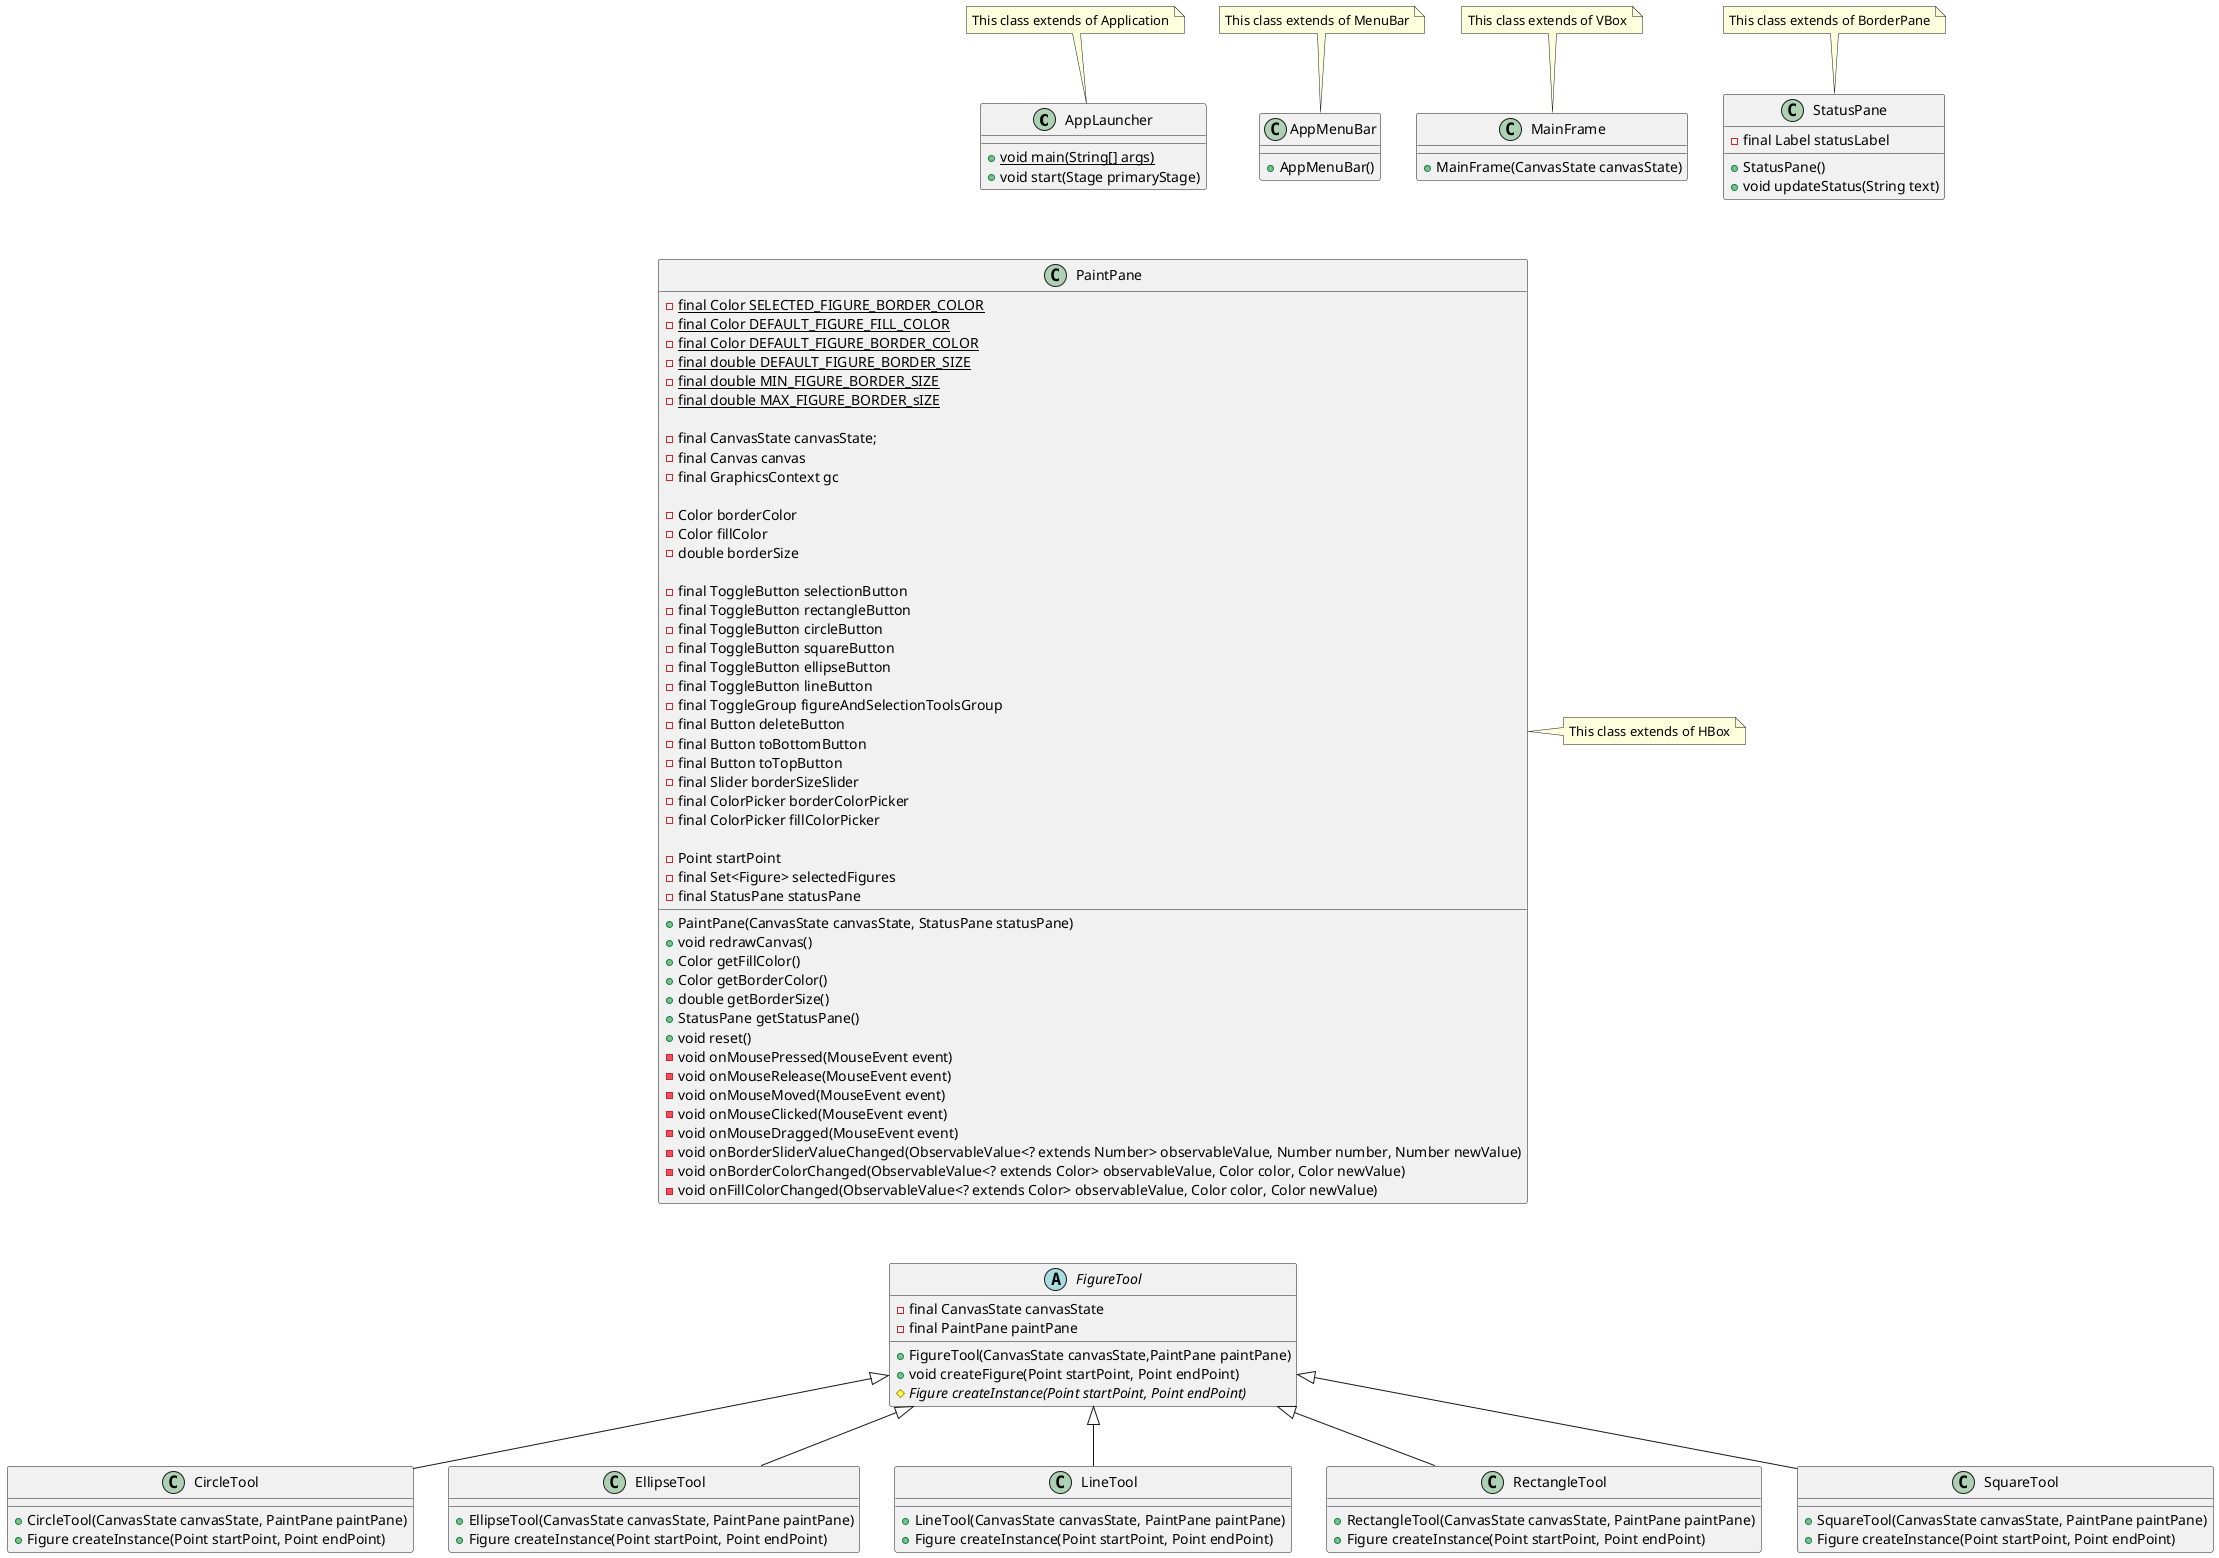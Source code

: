 @startuml

class AppLauncher{
+{static} void main(String[] args)
+void start(Stage primaryStage)
}

class AppMenuBar{
+AppMenuBar()
}

class MainFrame{
+MainFrame(CanvasState canvasState)
}

class StatusPane{
-final Label statusLabel
+StatusPane()
+void updateStatus(String text)
}

class PaintPane{
-{static} final Color SELECTED_FIGURE_BORDER_COLOR
-{static} final Color DEFAULT_FIGURE_FILL_COLOR
-{static} final Color DEFAULT_FIGURE_BORDER_COLOR
-{static} final double DEFAULT_FIGURE_BORDER_SIZE
-{static} final double MIN_FIGURE_BORDER_SIZE
-{static} final double MAX_FIGURE_BORDER_sIZE

-final CanvasState canvasState;
-final Canvas canvas
-final GraphicsContext gc

-Color borderColor
-Color fillColor
-double borderSize

-final ToggleButton selectionButton
-final ToggleButton rectangleButton
-final ToggleButton circleButton
-final ToggleButton squareButton
-final ToggleButton ellipseButton
-final ToggleButton lineButton
-final ToggleGroup figureAndSelectionToolsGroup
-final Button deleteButton
-final Button toBottomButton
-final Button toTopButton
-final Slider borderSizeSlider
-final ColorPicker borderColorPicker
-final ColorPicker fillColorPicker

-Point startPoint
-final Set<Figure> selectedFigures
-final StatusPane statusPane

+PaintPane(CanvasState canvasState, StatusPane statusPane)
+void redrawCanvas()
+Color getFillColor()
+Color getBorderColor()
+double getBorderSize()
+StatusPane getStatusPane()
+void reset()
-void onMousePressed(MouseEvent event)
-void onMouseRelease(MouseEvent event)
-void onMouseMoved(MouseEvent event)
-void onMouseClicked(MouseEvent event)
-void onMouseDragged(MouseEvent event)
-void onBorderSliderValueChanged(ObservableValue<? extends Number> observableValue, Number number, Number newValue)
-void onBorderColorChanged(ObservableValue<? extends Color> observableValue, Color color, Color newValue)
-void onFillColorChanged(ObservableValue<? extends Color> observableValue, Color color, Color newValue)
}

AppLauncher -[hidden] AppMenuBar
AppMenuBar -[hidden] MainFrame
MainFrame -[hidden] StatusPane

AppLauncher -down[hidden]- PaintPane

abstract class FigureTool{
-final CanvasState canvasState
-final PaintPane paintPane
+FigureTool(CanvasState canvasState,PaintPane paintPane)
+void createFigure(Point startPoint, Point endPoint)
#{abstract} Figure createInstance(Point startPoint, Point endPoint)
}

class CircleTool extends FigureTool{
+CircleTool(CanvasState canvasState, PaintPane paintPane)
+Figure createInstance(Point startPoint, Point endPoint)
}

class EllipseTool extends FigureTool{
+EllipseTool(CanvasState canvasState, PaintPane paintPane)
+Figure createInstance(Point startPoint, Point endPoint)
}

class LineTool extends FigureTool{
+LineTool(CanvasState canvasState, PaintPane paintPane)
+Figure createInstance(Point startPoint, Point endPoint)
}

class RectangleTool extends FigureTool{
+RectangleTool(CanvasState canvasState, PaintPane paintPane)
+Figure createInstance(Point startPoint, Point endPoint)
}

class SquareTool extends FigureTool{
+SquareTool(CanvasState canvasState, PaintPane paintPane)
+Figure createInstance(Point startPoint, Point endPoint)
}

CircleTool -[hidden] EllipseTool
EllipseTool -[hidden] LineTool
LineTool -[hidden] RectangleTool
RectangleTool -[hidden] SquareTool
FigureTool -up[hidden]- PaintPane


note top of AppLauncher
This class extends of Application
end note

note top of AppMenuBar
This class extends of MenuBar
end note

note top of MainFrame
This class extends of VBox
end note

note top of StatusPane
This class extends of BorderPane
end note

class PaintPane
note right: This class extends of HBox




@enduml